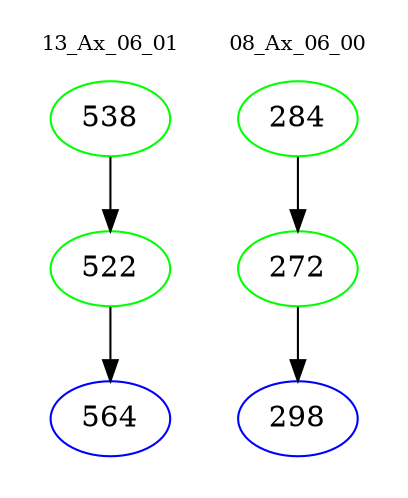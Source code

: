 digraph{
subgraph cluster_0 {
color = white
label = "13_Ax_06_01";
fontsize=10;
T0_538 [label="538", color="green"]
T0_538 -> T0_522 [color="black"]
T0_522 [label="522", color="green"]
T0_522 -> T0_564 [color="black"]
T0_564 [label="564", color="blue"]
}
subgraph cluster_1 {
color = white
label = "08_Ax_06_00";
fontsize=10;
T1_284 [label="284", color="green"]
T1_284 -> T1_272 [color="black"]
T1_272 [label="272", color="green"]
T1_272 -> T1_298 [color="black"]
T1_298 [label="298", color="blue"]
}
}
